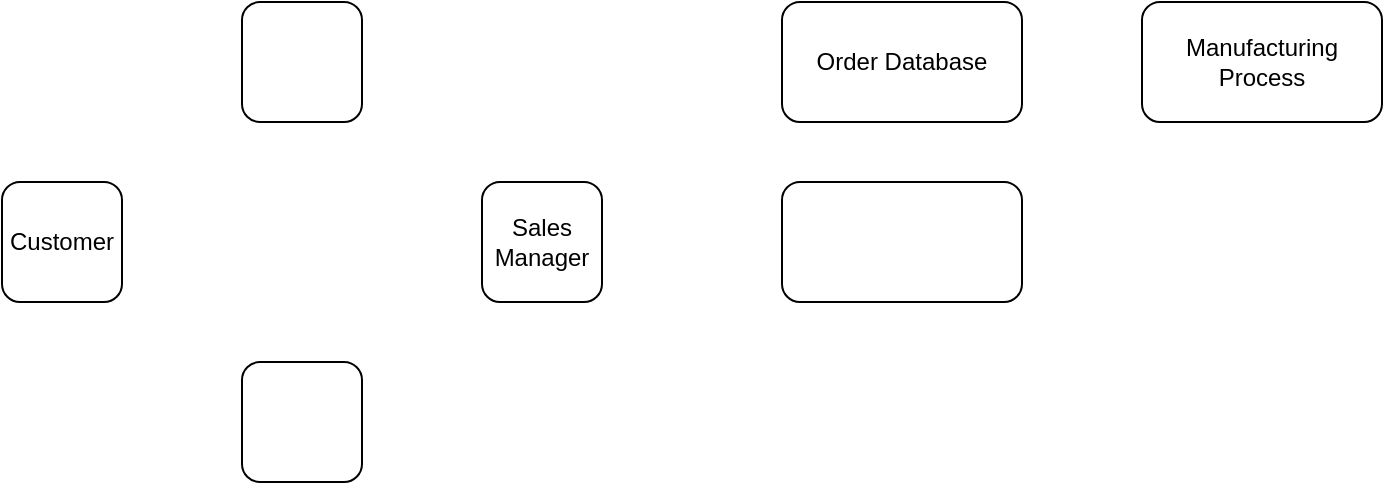 <mxfile version="21.2.9" type="github">
  <diagram id="C5RBs43oDa-KdzZeNtuy" name="Page-1">
    <mxGraphModel dx="1223" dy="898" grid="1" gridSize="10" guides="1" tooltips="1" connect="1" arrows="1" fold="1" page="1" pageScale="1" pageWidth="827" pageHeight="1169" math="0" shadow="0">
      <root>
        <mxCell id="0"/>
        <mxCell id="1" parent="0"/>
        <mxCell id="2" value="" style="rounded=1;whiteSpace=wrap;html=1;aspect=fixed;image=https://i.imgur.com/vzC3v3y.png" vertex="1" parent="1">
          <mxGeometry x="210" y="150" width="60" height="60" as="geometry"/>
        </mxCell>
        <mxCell id="3" value="Customer" style="rounded=1;whiteSpace=wrap;html=1;aspect=fixed;image=https://i.imgur.com/iZi2X8W.png" vertex="1" parent="1">
          <mxGeometry x="90" y="240" width="60" height="60" as="geometry"/>
        </mxCell>
        <mxCell id="4" value="Sales Manager" style="rounded=1;whiteSpace=wrap;html=1;aspect=fixed;image=https://i.imgur.com/f8KoH2Q.png" vertex="1" parent="1">
          <mxGeometry x="330" y="240" width="60" height="60" as="geometry"/>
        </mxCell>
        <mxCell id="5" value="" style="rounded=1;whiteSpace=wrap;html=1;aspect=fixed;image=https://i.imgur.com/Xy21evV.png" vertex="1" parent="1">
          <mxGeometry x="210" y="330" width="60" height="60" as="geometry"/>
        </mxCell>
        <mxCell id="6" value="Order Database" style="rounded=1;whiteSpace=wrap;html=1;aspect=fixed;image=https://i.imgur.com/Kh5xnRv.png" vertex="1" parent="1">
          <mxGeometry x="480" y="150" width="120" height="60" as="geometry"/>
        </mxCell>
        <mxCell id="7" value="" style="rounded=1;whiteSpace=wrap;html=1;aspect=fixed;image=https://i.imgur.com/nJwuDUr.png" vertex="1" parent="1">
          <mxGeometry x="480" y="240" width="120" height="60" as="geometry"/>
        </mxCell>
        <mxCell id="8" value="Manufacturing Process" style="rounded=1;whiteSpace=wrap;html=1;aspect=fixed;image=https://i.imgur.com/HgLH34T.png" vertex="1" parent="1">
          <mxGeometry x="660" y="150" width="120" height="60" as="geometry"/>
        </mxCell>
        <mxCell id="9" value="Inventory Database" style="rounded>
      </root>
    </mxGraphModel>
  </diagram>
</mxfile>
